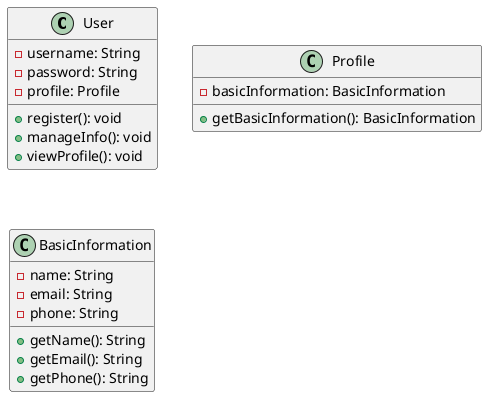 @startuml
   class User {
       - username: String
       - password: String
       - profile: Profile

       + register(): void
       + manageInfo(): void
       + viewProfile(): void
   }

   class Profile {
       - basicInformation: BasicInformation

       + getBasicInformation(): BasicInformation
   }

   class BasicInformation {
       - name: String
       - email: String
       - phone: String

       + getName(): String
       + getEmail(): String
       + getPhone(): String
   }
   @enduml